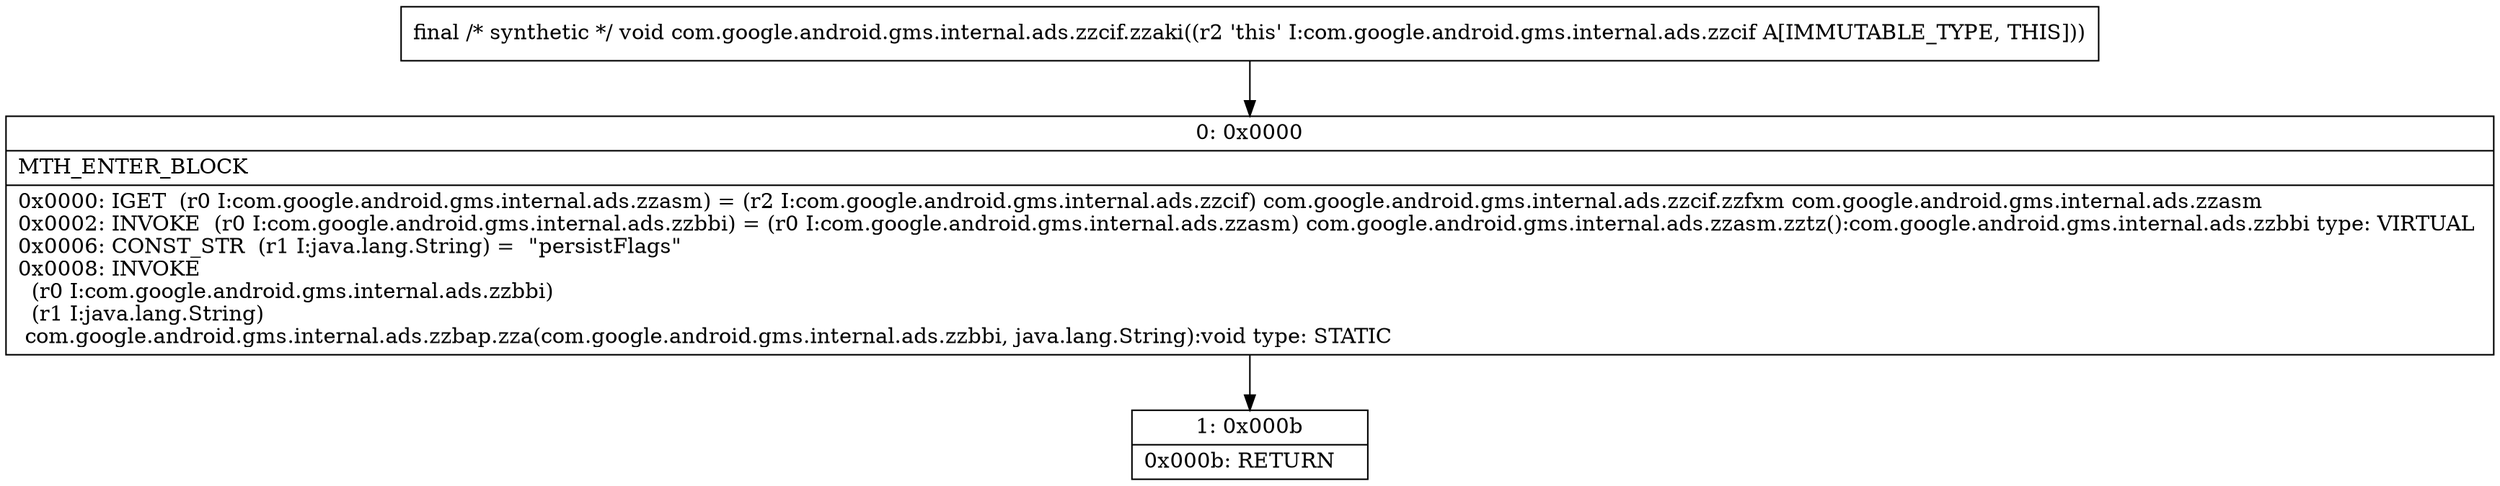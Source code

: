 digraph "CFG forcom.google.android.gms.internal.ads.zzcif.zzaki()V" {
Node_0 [shape=record,label="{0\:\ 0x0000|MTH_ENTER_BLOCK\l|0x0000: IGET  (r0 I:com.google.android.gms.internal.ads.zzasm) = (r2 I:com.google.android.gms.internal.ads.zzcif) com.google.android.gms.internal.ads.zzcif.zzfxm com.google.android.gms.internal.ads.zzasm \l0x0002: INVOKE  (r0 I:com.google.android.gms.internal.ads.zzbbi) = (r0 I:com.google.android.gms.internal.ads.zzasm) com.google.android.gms.internal.ads.zzasm.zztz():com.google.android.gms.internal.ads.zzbbi type: VIRTUAL \l0x0006: CONST_STR  (r1 I:java.lang.String) =  \"persistFlags\" \l0x0008: INVOKE  \l  (r0 I:com.google.android.gms.internal.ads.zzbbi)\l  (r1 I:java.lang.String)\l com.google.android.gms.internal.ads.zzbap.zza(com.google.android.gms.internal.ads.zzbbi, java.lang.String):void type: STATIC \l}"];
Node_1 [shape=record,label="{1\:\ 0x000b|0x000b: RETURN   \l}"];
MethodNode[shape=record,label="{final \/* synthetic *\/ void com.google.android.gms.internal.ads.zzcif.zzaki((r2 'this' I:com.google.android.gms.internal.ads.zzcif A[IMMUTABLE_TYPE, THIS])) }"];
MethodNode -> Node_0;
Node_0 -> Node_1;
}

